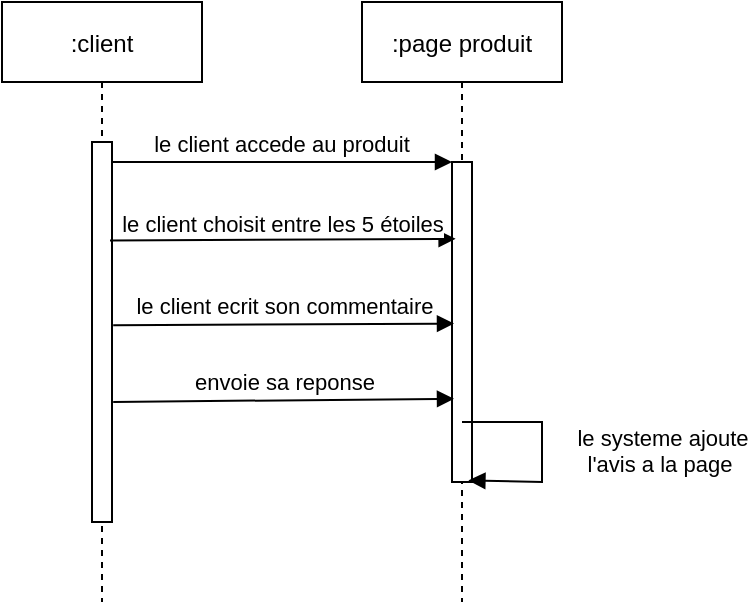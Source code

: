 <mxfile version="18.0.6" type="device"><diagram id="kgpKYQtTHZ0yAKxKKP6v" name="Page-1"><mxGraphModel dx="1278" dy="641" grid="1" gridSize="10" guides="1" tooltips="1" connect="1" arrows="1" fold="1" page="1" pageScale="1" pageWidth="850" pageHeight="1100" math="0" shadow="0"><root><mxCell id="0"/><mxCell id="1" parent="0"/><mxCell id="3nuBFxr9cyL0pnOWT2aG-1" value=":client" style="shape=umlLifeline;perimeter=lifelinePerimeter;container=1;collapsible=0;recursiveResize=0;rounded=0;shadow=0;strokeWidth=1;" parent="1" vertex="1"><mxGeometry x="120" y="80" width="100" height="300" as="geometry"/></mxCell><mxCell id="3nuBFxr9cyL0pnOWT2aG-2" value="" style="points=[];perimeter=orthogonalPerimeter;rounded=0;shadow=0;strokeWidth=1;" parent="3nuBFxr9cyL0pnOWT2aG-1" vertex="1"><mxGeometry x="45" y="70" width="10" height="190" as="geometry"/></mxCell><mxCell id="3nuBFxr9cyL0pnOWT2aG-5" value=":page produit" style="shape=umlLifeline;perimeter=lifelinePerimeter;container=1;collapsible=0;recursiveResize=0;rounded=0;shadow=0;strokeWidth=1;" parent="1" vertex="1"><mxGeometry x="300" y="80" width="100" height="300" as="geometry"/></mxCell><mxCell id="3nuBFxr9cyL0pnOWT2aG-6" value="" style="points=[];perimeter=orthogonalPerimeter;rounded=0;shadow=0;strokeWidth=1;" parent="3nuBFxr9cyL0pnOWT2aG-5" vertex="1"><mxGeometry x="45" y="80" width="10" height="160" as="geometry"/></mxCell><mxCell id="5kltr_DyN56ik6rSYUvG-3" value="le systeme ajoute &lt;br&gt;l'avis a la page&amp;nbsp;" style="html=1;verticalAlign=bottom;endArrow=block;rounded=0;entryX=0.82;entryY=0.995;entryDx=0;entryDy=0;entryPerimeter=0;" edge="1" parent="3nuBFxr9cyL0pnOWT2aG-5" source="3nuBFxr9cyL0pnOWT2aG-5" target="3nuBFxr9cyL0pnOWT2aG-6"><mxGeometry x="0.299" y="60" width="80" relative="1" as="geometry"><mxPoint x="130" y="200" as="sourcePoint"/><mxPoint x="60" y="240" as="targetPoint"/><Array as="points"><mxPoint x="90" y="210"/><mxPoint x="90" y="240"/></Array><mxPoint as="offset"/></mxGeometry></mxCell><mxCell id="3nuBFxr9cyL0pnOWT2aG-8" value="le client accede au produit" style="verticalAlign=bottom;endArrow=block;entryX=0;entryY=0;shadow=0;strokeWidth=1;" parent="1" source="3nuBFxr9cyL0pnOWT2aG-2" target="3nuBFxr9cyL0pnOWT2aG-6" edge="1"><mxGeometry relative="1" as="geometry"><mxPoint x="275" y="160" as="sourcePoint"/></mxGeometry></mxCell><mxCell id="5kltr_DyN56ik6rSYUvG-1" value="le client choisit entre les 5 étoiles" style="html=1;verticalAlign=bottom;endArrow=block;rounded=0;exitX=0.9;exitY=0.259;exitDx=0;exitDy=0;exitPerimeter=0;entryX=0.18;entryY=0.24;entryDx=0;entryDy=0;entryPerimeter=0;" edge="1" parent="1" source="3nuBFxr9cyL0pnOWT2aG-2" target="3nuBFxr9cyL0pnOWT2aG-6"><mxGeometry x="-0.005" y="-1" width="80" relative="1" as="geometry"><mxPoint x="180" y="200" as="sourcePoint"/><mxPoint x="290" y="200" as="targetPoint"/><mxPoint as="offset"/></mxGeometry></mxCell><mxCell id="5kltr_DyN56ik6rSYUvG-2" value="le client ecrit son commentaire" style="html=1;verticalAlign=bottom;endArrow=block;rounded=0;exitX=1.06;exitY=0.482;exitDx=0;exitDy=0;exitPerimeter=0;entryX=0.1;entryY=0.505;entryDx=0;entryDy=0;entryPerimeter=0;" edge="1" parent="1" source="3nuBFxr9cyL0pnOWT2aG-2" target="3nuBFxr9cyL0pnOWT2aG-6"><mxGeometry width="80" relative="1" as="geometry"><mxPoint x="200" y="240" as="sourcePoint"/><mxPoint x="280" y="240" as="targetPoint"/></mxGeometry></mxCell><mxCell id="5kltr_DyN56ik6rSYUvG-4" value="envoie sa reponse" style="html=1;verticalAlign=bottom;endArrow=block;rounded=0;exitX=1.06;exitY=0.684;exitDx=0;exitDy=0;exitPerimeter=0;entryX=0.1;entryY=0.74;entryDx=0;entryDy=0;entryPerimeter=0;" edge="1" parent="1" source="3nuBFxr9cyL0pnOWT2aG-2" target="3nuBFxr9cyL0pnOWT2aG-6"><mxGeometry width="80" relative="1" as="geometry"><mxPoint x="190" y="280" as="sourcePoint"/><mxPoint x="340" y="280" as="targetPoint"/></mxGeometry></mxCell></root></mxGraphModel></diagram></mxfile>